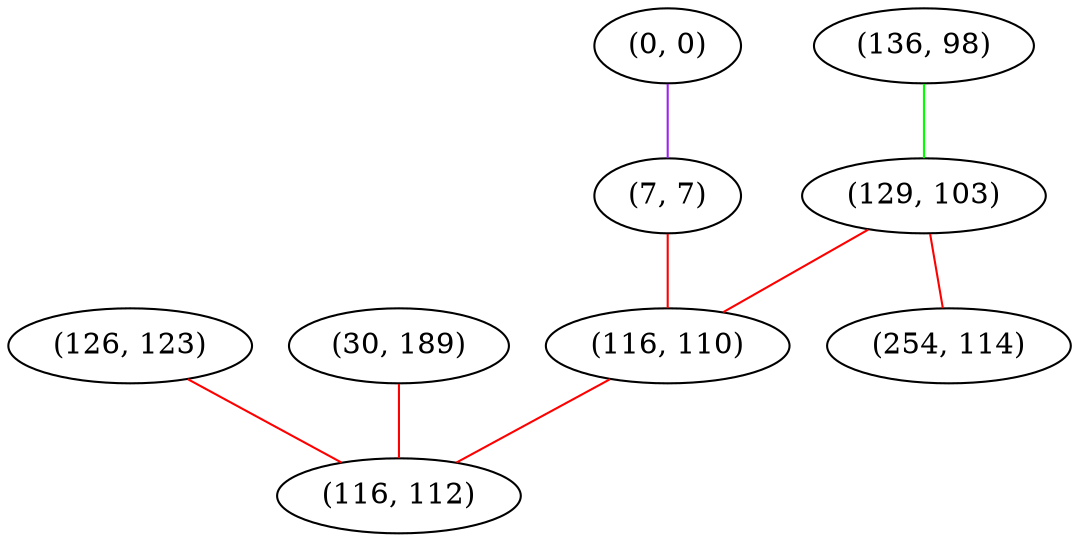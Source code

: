 graph "" {
"(126, 123)";
"(0, 0)";
"(136, 98)";
"(7, 7)";
"(30, 189)";
"(129, 103)";
"(254, 114)";
"(116, 110)";
"(116, 112)";
"(126, 123)" -- "(116, 112)"  [color=red, key=0, weight=1];
"(0, 0)" -- "(7, 7)"  [color=purple, key=0, weight=4];
"(136, 98)" -- "(129, 103)"  [color=green, key=0, weight=2];
"(7, 7)" -- "(116, 110)"  [color=red, key=0, weight=1];
"(30, 189)" -- "(116, 112)"  [color=red, key=0, weight=1];
"(129, 103)" -- "(254, 114)"  [color=red, key=0, weight=1];
"(129, 103)" -- "(116, 110)"  [color=red, key=0, weight=1];
"(116, 110)" -- "(116, 112)"  [color=red, key=0, weight=1];
}
